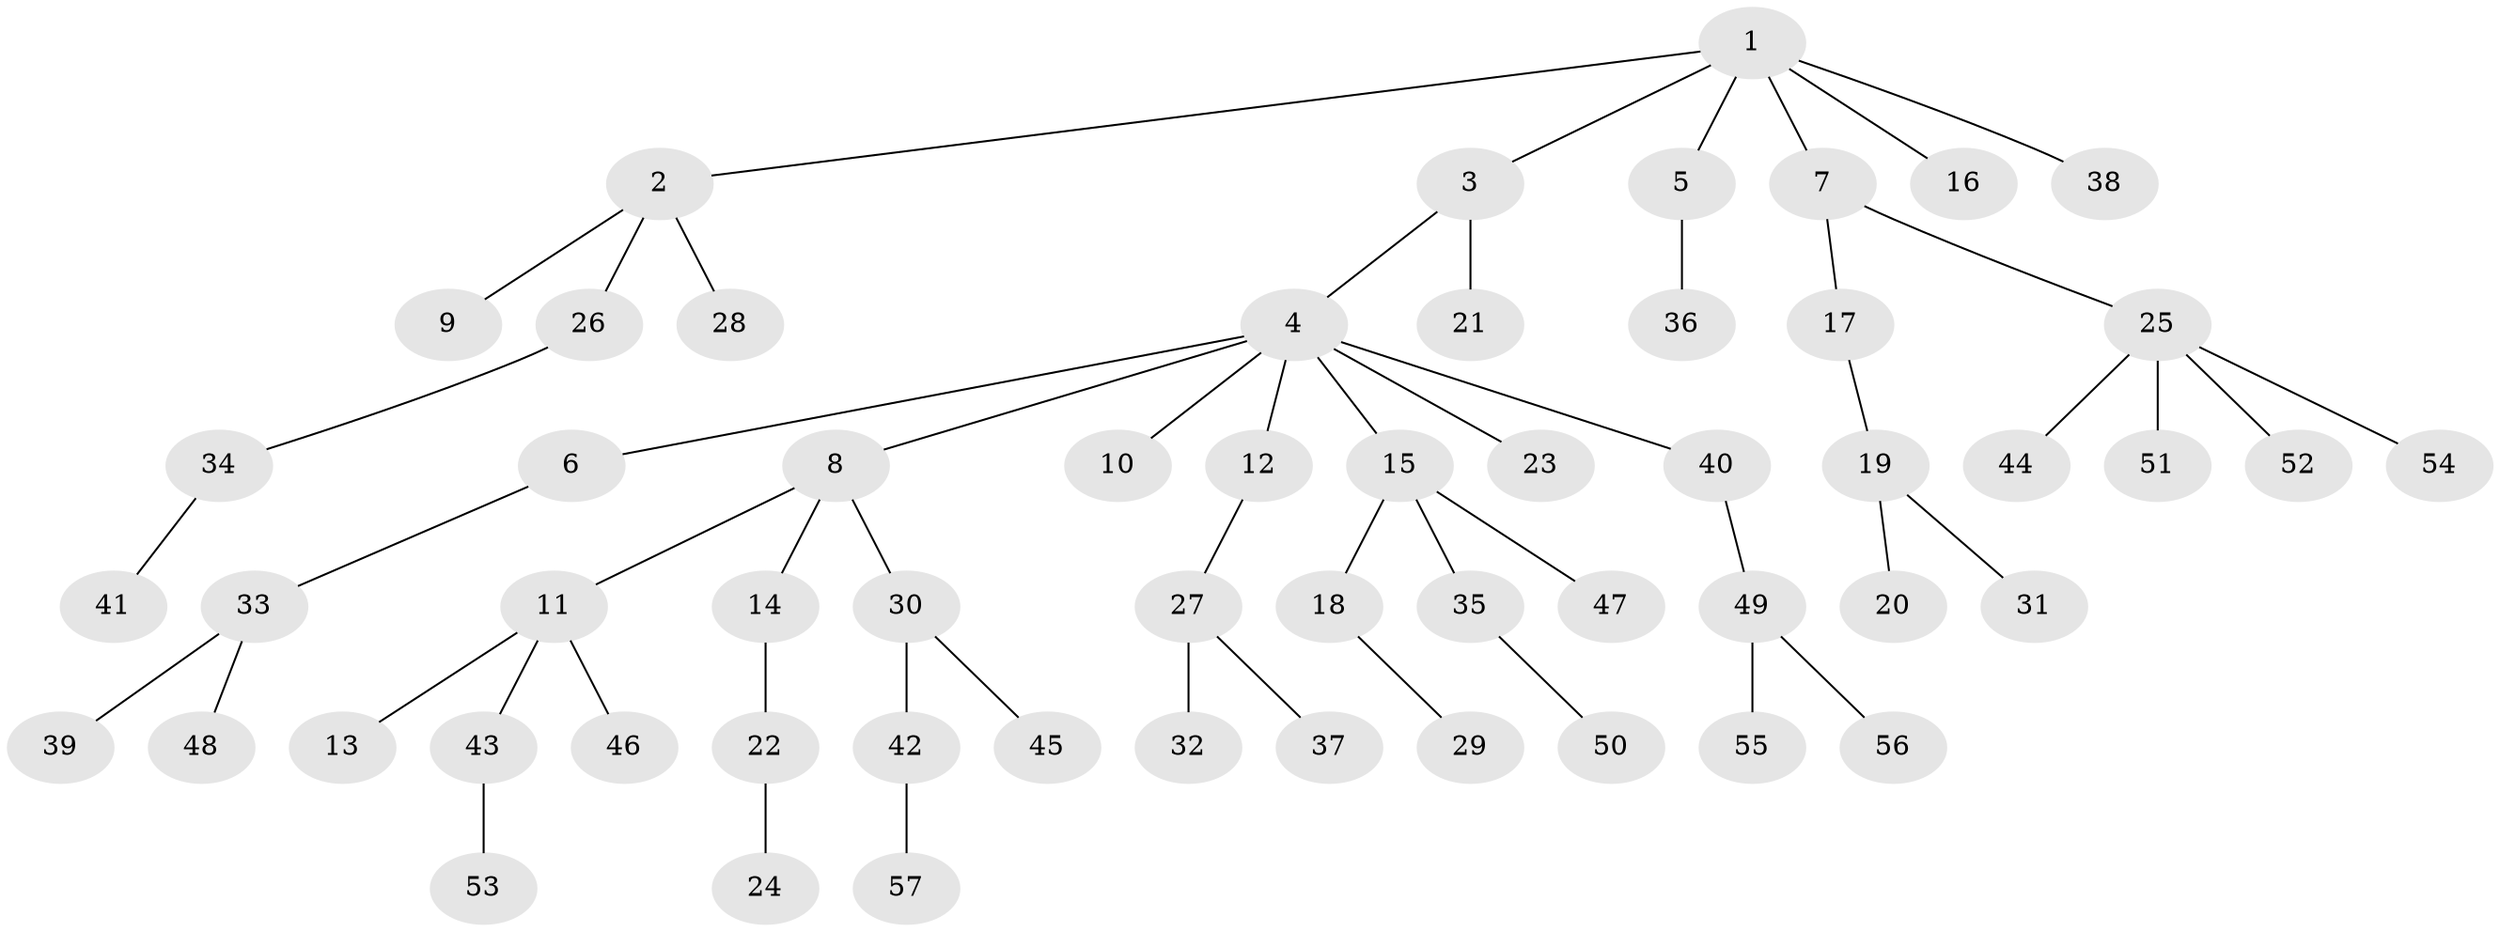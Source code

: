 // coarse degree distribution, {7: 0.02564102564102564, 3: 0.10256410256410256, 2: 0.1794871794871795, 10: 0.02564102564102564, 1: 0.6153846153846154, 5: 0.02564102564102564, 4: 0.02564102564102564}
// Generated by graph-tools (version 1.1) at 2025/24/03/03/25 07:24:08]
// undirected, 57 vertices, 56 edges
graph export_dot {
graph [start="1"]
  node [color=gray90,style=filled];
  1;
  2;
  3;
  4;
  5;
  6;
  7;
  8;
  9;
  10;
  11;
  12;
  13;
  14;
  15;
  16;
  17;
  18;
  19;
  20;
  21;
  22;
  23;
  24;
  25;
  26;
  27;
  28;
  29;
  30;
  31;
  32;
  33;
  34;
  35;
  36;
  37;
  38;
  39;
  40;
  41;
  42;
  43;
  44;
  45;
  46;
  47;
  48;
  49;
  50;
  51;
  52;
  53;
  54;
  55;
  56;
  57;
  1 -- 2;
  1 -- 3;
  1 -- 5;
  1 -- 7;
  1 -- 16;
  1 -- 38;
  2 -- 9;
  2 -- 26;
  2 -- 28;
  3 -- 4;
  3 -- 21;
  4 -- 6;
  4 -- 8;
  4 -- 10;
  4 -- 12;
  4 -- 15;
  4 -- 23;
  4 -- 40;
  5 -- 36;
  6 -- 33;
  7 -- 17;
  7 -- 25;
  8 -- 11;
  8 -- 14;
  8 -- 30;
  11 -- 13;
  11 -- 43;
  11 -- 46;
  12 -- 27;
  14 -- 22;
  15 -- 18;
  15 -- 35;
  15 -- 47;
  17 -- 19;
  18 -- 29;
  19 -- 20;
  19 -- 31;
  22 -- 24;
  25 -- 44;
  25 -- 51;
  25 -- 52;
  25 -- 54;
  26 -- 34;
  27 -- 32;
  27 -- 37;
  30 -- 42;
  30 -- 45;
  33 -- 39;
  33 -- 48;
  34 -- 41;
  35 -- 50;
  40 -- 49;
  42 -- 57;
  43 -- 53;
  49 -- 55;
  49 -- 56;
}
